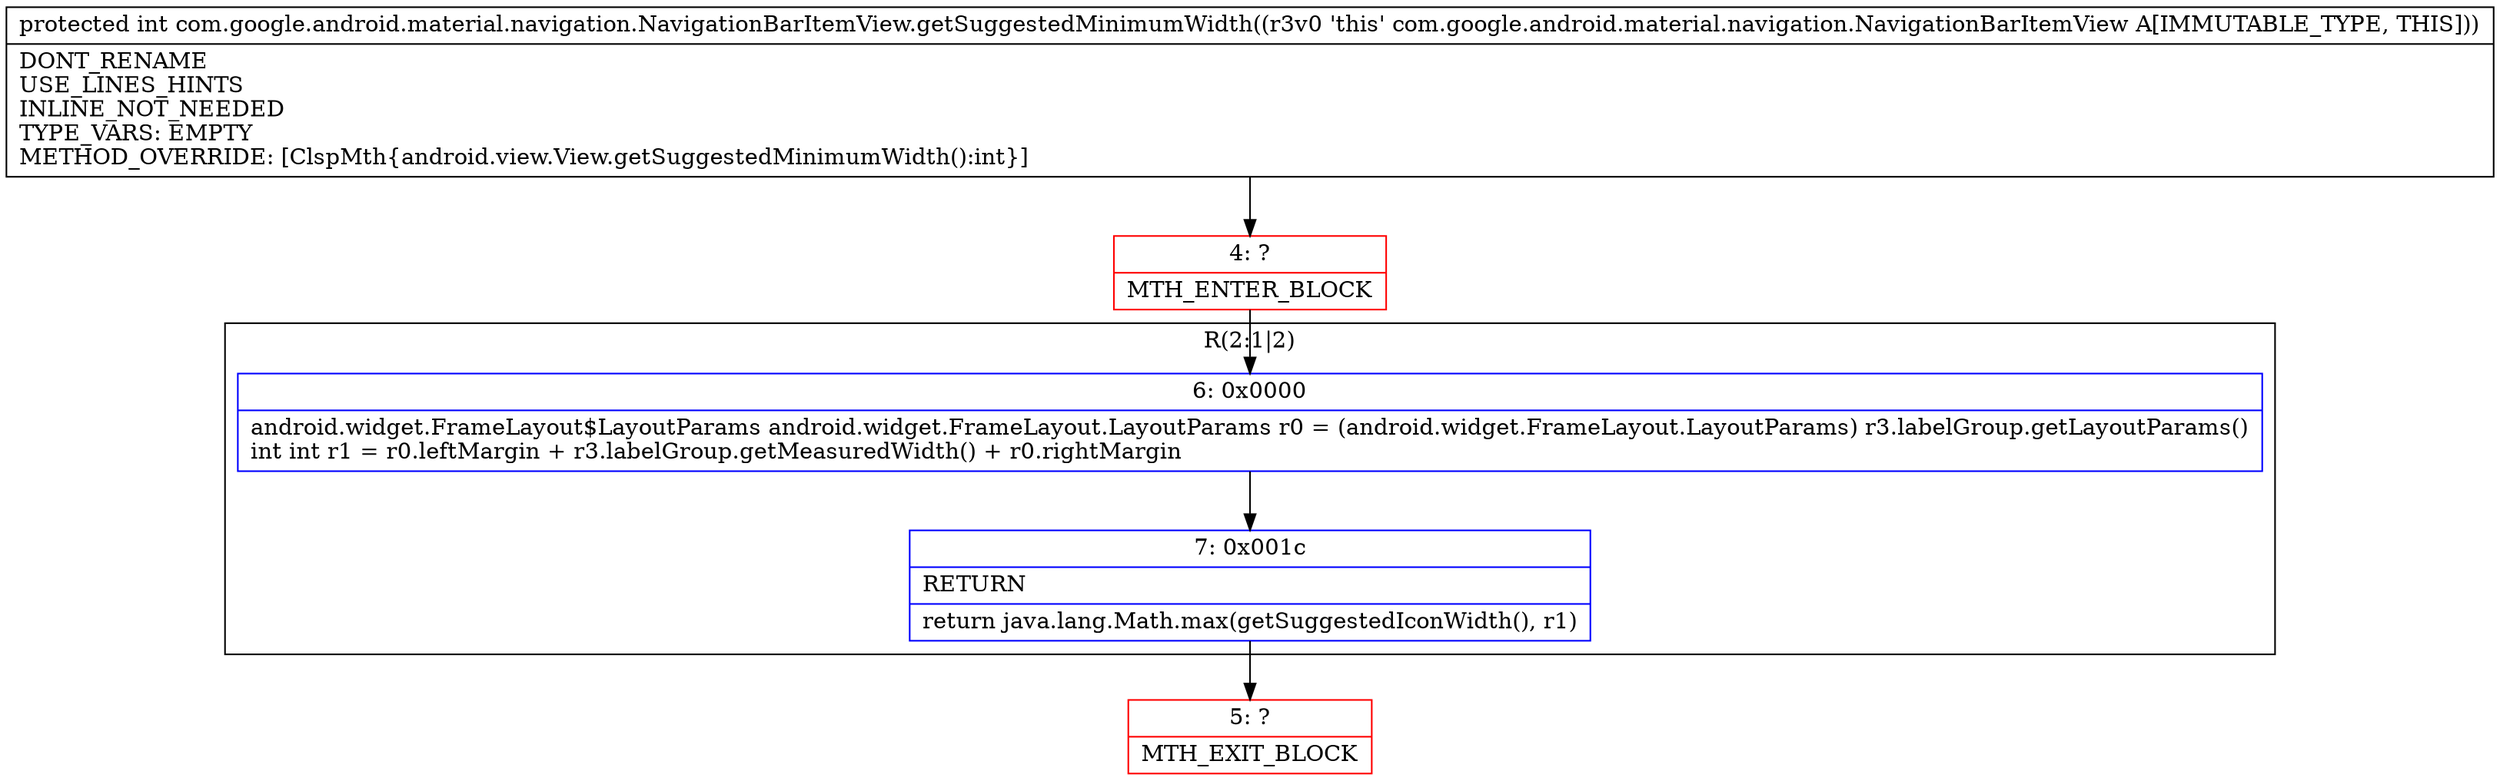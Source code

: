 digraph "CFG forcom.google.android.material.navigation.NavigationBarItemView.getSuggestedMinimumWidth()I" {
subgraph cluster_Region_892990124 {
label = "R(2:1|2)";
node [shape=record,color=blue];
Node_6 [shape=record,label="{6\:\ 0x0000|android.widget.FrameLayout$LayoutParams android.widget.FrameLayout.LayoutParams r0 = (android.widget.FrameLayout.LayoutParams) r3.labelGroup.getLayoutParams()\lint int r1 = r0.leftMargin + r3.labelGroup.getMeasuredWidth() + r0.rightMargin\l}"];
Node_7 [shape=record,label="{7\:\ 0x001c|RETURN\l|return java.lang.Math.max(getSuggestedIconWidth(), r1)\l}"];
}
Node_4 [shape=record,color=red,label="{4\:\ ?|MTH_ENTER_BLOCK\l}"];
Node_5 [shape=record,color=red,label="{5\:\ ?|MTH_EXIT_BLOCK\l}"];
MethodNode[shape=record,label="{protected int com.google.android.material.navigation.NavigationBarItemView.getSuggestedMinimumWidth((r3v0 'this' com.google.android.material.navigation.NavigationBarItemView A[IMMUTABLE_TYPE, THIS]))  | DONT_RENAME\lUSE_LINES_HINTS\lINLINE_NOT_NEEDED\lTYPE_VARS: EMPTY\lMETHOD_OVERRIDE: [ClspMth\{android.view.View.getSuggestedMinimumWidth():int\}]\l}"];
MethodNode -> Node_4;Node_6 -> Node_7;
Node_7 -> Node_5;
Node_4 -> Node_6;
}

